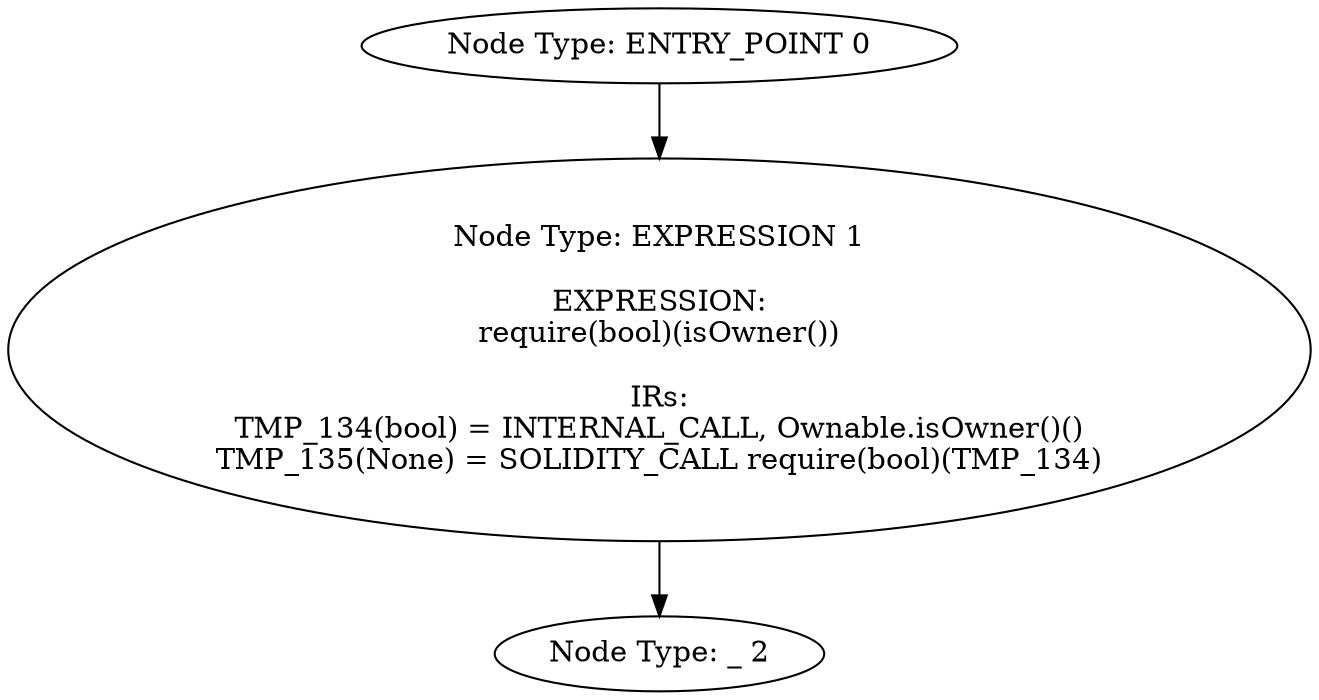 digraph{
0[label="Node Type: ENTRY_POINT 0
"];
0->1;
1[label="Node Type: EXPRESSION 1

EXPRESSION:
require(bool)(isOwner())

IRs:
TMP_134(bool) = INTERNAL_CALL, Ownable.isOwner()()
TMP_135(None) = SOLIDITY_CALL require(bool)(TMP_134)"];
1->2;
2[label="Node Type: _ 2
"];
}
